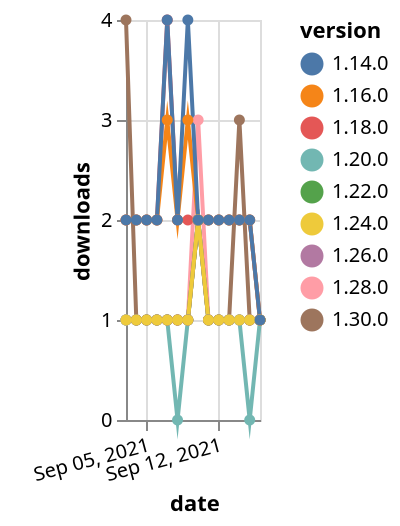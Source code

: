 {"$schema": "https://vega.github.io/schema/vega-lite/v5.json", "description": "A simple bar chart with embedded data.", "data": {"values": [{"date": "2021-09-03", "total": 2391, "delta": 2, "version": "1.18.0"}, {"date": "2021-09-04", "total": 2393, "delta": 2, "version": "1.18.0"}, {"date": "2021-09-05", "total": 2395, "delta": 2, "version": "1.18.0"}, {"date": "2021-09-06", "total": 2397, "delta": 2, "version": "1.18.0"}, {"date": "2021-09-07", "total": 2401, "delta": 4, "version": "1.18.0"}, {"date": "2021-09-08", "total": 2403, "delta": 2, "version": "1.18.0"}, {"date": "2021-09-09", "total": 2405, "delta": 2, "version": "1.18.0"}, {"date": "2021-09-10", "total": 2407, "delta": 2, "version": "1.18.0"}, {"date": "2021-09-11", "total": 2409, "delta": 2, "version": "1.18.0"}, {"date": "2021-09-12", "total": 2411, "delta": 2, "version": "1.18.0"}, {"date": "2021-09-13", "total": 2413, "delta": 2, "version": "1.18.0"}, {"date": "2021-09-14", "total": 2415, "delta": 2, "version": "1.18.0"}, {"date": "2021-09-15", "total": 2417, "delta": 2, "version": "1.18.0"}, {"date": "2021-09-16", "total": 2418, "delta": 1, "version": "1.18.0"}, {"date": "2021-09-03", "total": 191, "delta": 1, "version": "1.22.0"}, {"date": "2021-09-04", "total": 192, "delta": 1, "version": "1.22.0"}, {"date": "2021-09-05", "total": 193, "delta": 1, "version": "1.22.0"}, {"date": "2021-09-06", "total": 194, "delta": 1, "version": "1.22.0"}, {"date": "2021-09-07", "total": 195, "delta": 1, "version": "1.22.0"}, {"date": "2021-09-08", "total": 196, "delta": 1, "version": "1.22.0"}, {"date": "2021-09-09", "total": 197, "delta": 1, "version": "1.22.0"}, {"date": "2021-09-10", "total": 199, "delta": 2, "version": "1.22.0"}, {"date": "2021-09-11", "total": 200, "delta": 1, "version": "1.22.0"}, {"date": "2021-09-12", "total": 201, "delta": 1, "version": "1.22.0"}, {"date": "2021-09-13", "total": 202, "delta": 1, "version": "1.22.0"}, {"date": "2021-09-14", "total": 203, "delta": 1, "version": "1.22.0"}, {"date": "2021-09-15", "total": 204, "delta": 1, "version": "1.22.0"}, {"date": "2021-09-16", "total": 205, "delta": 1, "version": "1.22.0"}, {"date": "2021-09-03", "total": 167, "delta": 1, "version": "1.28.0"}, {"date": "2021-09-04", "total": 168, "delta": 1, "version": "1.28.0"}, {"date": "2021-09-05", "total": 169, "delta": 1, "version": "1.28.0"}, {"date": "2021-09-06", "total": 170, "delta": 1, "version": "1.28.0"}, {"date": "2021-09-07", "total": 171, "delta": 1, "version": "1.28.0"}, {"date": "2021-09-08", "total": 172, "delta": 1, "version": "1.28.0"}, {"date": "2021-09-09", "total": 173, "delta": 1, "version": "1.28.0"}, {"date": "2021-09-10", "total": 176, "delta": 3, "version": "1.28.0"}, {"date": "2021-09-11", "total": 177, "delta": 1, "version": "1.28.0"}, {"date": "2021-09-12", "total": 178, "delta": 1, "version": "1.28.0"}, {"date": "2021-09-13", "total": 179, "delta": 1, "version": "1.28.0"}, {"date": "2021-09-14", "total": 180, "delta": 1, "version": "1.28.0"}, {"date": "2021-09-15", "total": 181, "delta": 1, "version": "1.28.0"}, {"date": "2021-09-16", "total": 182, "delta": 1, "version": "1.28.0"}, {"date": "2021-09-03", "total": 154, "delta": 1, "version": "1.26.0"}, {"date": "2021-09-04", "total": 155, "delta": 1, "version": "1.26.0"}, {"date": "2021-09-05", "total": 156, "delta": 1, "version": "1.26.0"}, {"date": "2021-09-06", "total": 157, "delta": 1, "version": "1.26.0"}, {"date": "2021-09-07", "total": 158, "delta": 1, "version": "1.26.0"}, {"date": "2021-09-08", "total": 159, "delta": 1, "version": "1.26.0"}, {"date": "2021-09-09", "total": 160, "delta": 1, "version": "1.26.0"}, {"date": "2021-09-10", "total": 162, "delta": 2, "version": "1.26.0"}, {"date": "2021-09-11", "total": 163, "delta": 1, "version": "1.26.0"}, {"date": "2021-09-12", "total": 164, "delta": 1, "version": "1.26.0"}, {"date": "2021-09-13", "total": 165, "delta": 1, "version": "1.26.0"}, {"date": "2021-09-14", "total": 166, "delta": 1, "version": "1.26.0"}, {"date": "2021-09-15", "total": 167, "delta": 1, "version": "1.26.0"}, {"date": "2021-09-16", "total": 168, "delta": 1, "version": "1.26.0"}, {"date": "2021-09-03", "total": 231, "delta": 1, "version": "1.20.0"}, {"date": "2021-09-04", "total": 232, "delta": 1, "version": "1.20.0"}, {"date": "2021-09-05", "total": 233, "delta": 1, "version": "1.20.0"}, {"date": "2021-09-06", "total": 234, "delta": 1, "version": "1.20.0"}, {"date": "2021-09-07", "total": 235, "delta": 1, "version": "1.20.0"}, {"date": "2021-09-08", "total": 235, "delta": 0, "version": "1.20.0"}, {"date": "2021-09-09", "total": 236, "delta": 1, "version": "1.20.0"}, {"date": "2021-09-10", "total": 238, "delta": 2, "version": "1.20.0"}, {"date": "2021-09-11", "total": 239, "delta": 1, "version": "1.20.0"}, {"date": "2021-09-12", "total": 240, "delta": 1, "version": "1.20.0"}, {"date": "2021-09-13", "total": 241, "delta": 1, "version": "1.20.0"}, {"date": "2021-09-14", "total": 242, "delta": 1, "version": "1.20.0"}, {"date": "2021-09-15", "total": 242, "delta": 0, "version": "1.20.0"}, {"date": "2021-09-16", "total": 243, "delta": 1, "version": "1.20.0"}, {"date": "2021-09-03", "total": 2628, "delta": 2, "version": "1.16.0"}, {"date": "2021-09-04", "total": 2630, "delta": 2, "version": "1.16.0"}, {"date": "2021-09-05", "total": 2632, "delta": 2, "version": "1.16.0"}, {"date": "2021-09-06", "total": 2634, "delta": 2, "version": "1.16.0"}, {"date": "2021-09-07", "total": 2637, "delta": 3, "version": "1.16.0"}, {"date": "2021-09-08", "total": 2639, "delta": 2, "version": "1.16.0"}, {"date": "2021-09-09", "total": 2642, "delta": 3, "version": "1.16.0"}, {"date": "2021-09-10", "total": 2644, "delta": 2, "version": "1.16.0"}, {"date": "2021-09-11", "total": 2646, "delta": 2, "version": "1.16.0"}, {"date": "2021-09-12", "total": 2648, "delta": 2, "version": "1.16.0"}, {"date": "2021-09-13", "total": 2650, "delta": 2, "version": "1.16.0"}, {"date": "2021-09-14", "total": 2652, "delta": 2, "version": "1.16.0"}, {"date": "2021-09-15", "total": 2654, "delta": 2, "version": "1.16.0"}, {"date": "2021-09-16", "total": 2655, "delta": 1, "version": "1.16.0"}, {"date": "2021-09-03", "total": 118, "delta": 4, "version": "1.30.0"}, {"date": "2021-09-04", "total": 119, "delta": 1, "version": "1.30.0"}, {"date": "2021-09-05", "total": 120, "delta": 1, "version": "1.30.0"}, {"date": "2021-09-06", "total": 121, "delta": 1, "version": "1.30.0"}, {"date": "2021-09-07", "total": 122, "delta": 1, "version": "1.30.0"}, {"date": "2021-09-08", "total": 123, "delta": 1, "version": "1.30.0"}, {"date": "2021-09-09", "total": 124, "delta": 1, "version": "1.30.0"}, {"date": "2021-09-10", "total": 126, "delta": 2, "version": "1.30.0"}, {"date": "2021-09-11", "total": 127, "delta": 1, "version": "1.30.0"}, {"date": "2021-09-12", "total": 128, "delta": 1, "version": "1.30.0"}, {"date": "2021-09-13", "total": 129, "delta": 1, "version": "1.30.0"}, {"date": "2021-09-14", "total": 132, "delta": 3, "version": "1.30.0"}, {"date": "2021-09-15", "total": 133, "delta": 1, "version": "1.30.0"}, {"date": "2021-09-16", "total": 134, "delta": 1, "version": "1.30.0"}, {"date": "2021-09-03", "total": 177, "delta": 1, "version": "1.24.0"}, {"date": "2021-09-04", "total": 178, "delta": 1, "version": "1.24.0"}, {"date": "2021-09-05", "total": 179, "delta": 1, "version": "1.24.0"}, {"date": "2021-09-06", "total": 180, "delta": 1, "version": "1.24.0"}, {"date": "2021-09-07", "total": 181, "delta": 1, "version": "1.24.0"}, {"date": "2021-09-08", "total": 182, "delta": 1, "version": "1.24.0"}, {"date": "2021-09-09", "total": 183, "delta": 1, "version": "1.24.0"}, {"date": "2021-09-10", "total": 185, "delta": 2, "version": "1.24.0"}, {"date": "2021-09-11", "total": 186, "delta": 1, "version": "1.24.0"}, {"date": "2021-09-12", "total": 187, "delta": 1, "version": "1.24.0"}, {"date": "2021-09-13", "total": 188, "delta": 1, "version": "1.24.0"}, {"date": "2021-09-14", "total": 189, "delta": 1, "version": "1.24.0"}, {"date": "2021-09-15", "total": 190, "delta": 1, "version": "1.24.0"}, {"date": "2021-09-16", "total": 191, "delta": 1, "version": "1.24.0"}, {"date": "2021-09-03", "total": 3030, "delta": 2, "version": "1.14.0"}, {"date": "2021-09-04", "total": 3032, "delta": 2, "version": "1.14.0"}, {"date": "2021-09-05", "total": 3034, "delta": 2, "version": "1.14.0"}, {"date": "2021-09-06", "total": 3036, "delta": 2, "version": "1.14.0"}, {"date": "2021-09-07", "total": 3040, "delta": 4, "version": "1.14.0"}, {"date": "2021-09-08", "total": 3042, "delta": 2, "version": "1.14.0"}, {"date": "2021-09-09", "total": 3046, "delta": 4, "version": "1.14.0"}, {"date": "2021-09-10", "total": 3048, "delta": 2, "version": "1.14.0"}, {"date": "2021-09-11", "total": 3050, "delta": 2, "version": "1.14.0"}, {"date": "2021-09-12", "total": 3052, "delta": 2, "version": "1.14.0"}, {"date": "2021-09-13", "total": 3054, "delta": 2, "version": "1.14.0"}, {"date": "2021-09-14", "total": 3056, "delta": 2, "version": "1.14.0"}, {"date": "2021-09-15", "total": 3058, "delta": 2, "version": "1.14.0"}, {"date": "2021-09-16", "total": 3059, "delta": 1, "version": "1.14.0"}]}, "width": "container", "mark": {"type": "line", "point": {"filled": true}}, "encoding": {"x": {"field": "date", "type": "temporal", "timeUnit": "yearmonthdate", "title": "date", "axis": {"labelAngle": -15}}, "y": {"field": "delta", "type": "quantitative", "title": "downloads"}, "color": {"field": "version", "type": "nominal"}, "tooltip": {"field": "delta"}}}
